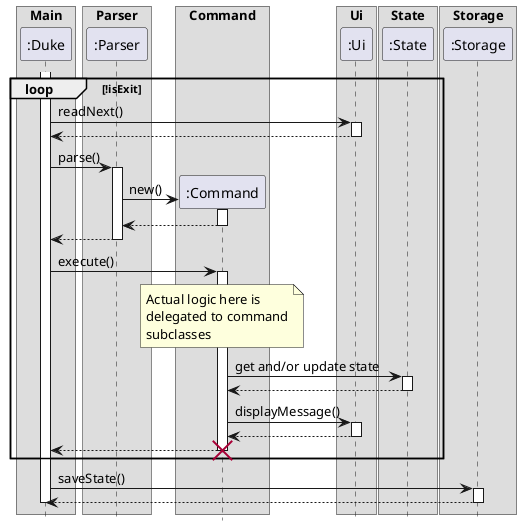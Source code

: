 @startuml
hide footbox
box Main
Participant ":Duke" as Duke
end box
box Parser
Participant ":Parser" as Parser
end box
box Command
Participant ":Command" as Command
end box
box Ui
Participant ":Ui" as Ui
end box
box State
Participant ":State" as State
end box
box Storage
Participant ":Storage" as Storage
end box

activate Duke
group loop [!isExit]
Duke -> Ui : readNext()
activate Ui
Ui --> Duke
deactivate Ui
Duke -> Parser : parse()
activate Parser
create Command
Parser -> Command : new()
activate Command
Command --> Parser
deactivate Command
Parser --> Duke
deactivate Parser
Duke -> Command : execute()
activate Command
note over Command: Actual logic here is \ndelegated to command\nsubclasses
Command -> State : get and/or update state
activate State
State --> Command
deactivate State
Command -> Ui : displayMessage()
activate Ui
Ui --> Command
deactivate Ui
Command --> Duke
deactivate Command
destroy Command
end
Duke -> Storage : saveState()
activate Storage
Storage --> Duke
deactivate Storage
deactivate Duke
@enduml